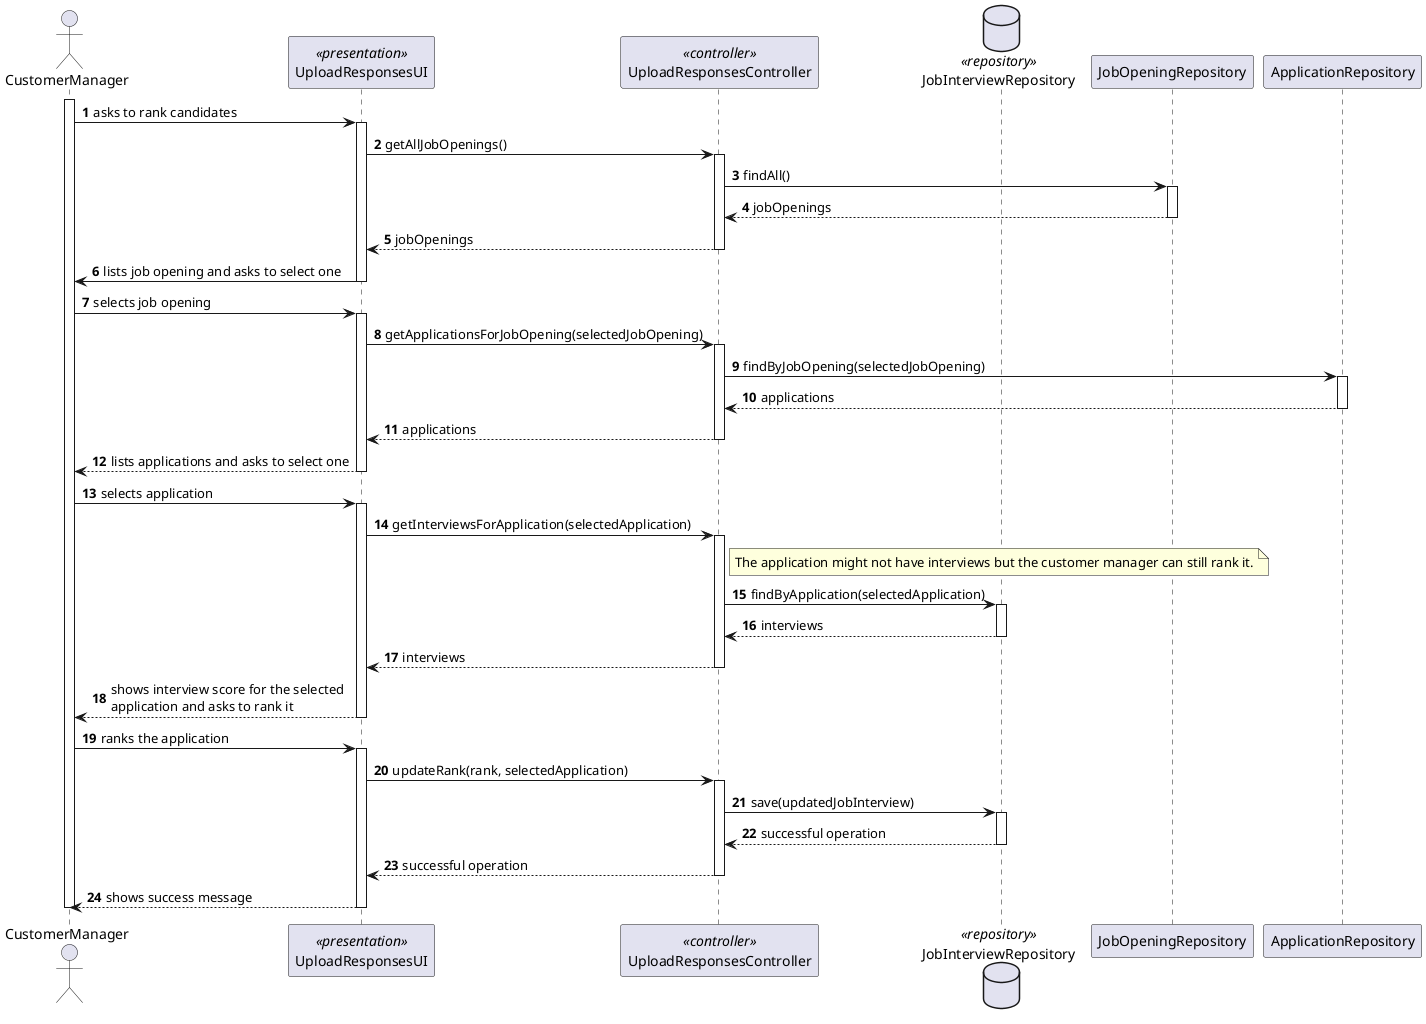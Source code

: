 @startuml
autonumber

actor CustomerManager

participant UploadResponsesUI <<presentation>>
participant UploadResponsesController <<controller>>

database JobInterviewRepository <<repository>>

activate CustomerManager

    CustomerManager -> UploadResponsesUI : asks to rank candidates
    activate UploadResponsesUI

        UploadResponsesUI -> UploadResponsesController : getAllJobOpenings()
        activate UploadResponsesController

            UploadResponsesController -> JobOpeningRepository : findAll()
            activate JobOpeningRepository

                JobOpeningRepository --> UploadResponsesController : jobOpenings
            deactivate JobOpeningRepository

            UploadResponsesController --> UploadResponsesUI : jobOpenings
        deactivate UploadResponsesController

        UploadResponsesUI -> CustomerManager : lists job opening and asks to select one
    deactivate UploadResponsesUI

    CustomerManager -> UploadResponsesUI : selects job opening
    activate UploadResponsesUI

        UploadResponsesUI -> UploadResponsesController : getApplicationsForJobOpening(selectedJobOpening)
        activate UploadResponsesController

            UploadResponsesController -> ApplicationRepository : findByJobOpening(selectedJobOpening)
            activate ApplicationRepository

                ApplicationRepository --> UploadResponsesController : applications
            deactivate ApplicationRepository

            UploadResponsesController --> UploadResponsesUI : applications
        deactivate UploadResponsesController

        UploadResponsesUI --> CustomerManager : lists applications and asks to select one
    deactivate UploadResponsesUI

    CustomerManager -> UploadResponsesUI : selects application
    activate UploadResponsesUI

        UploadResponsesUI -> UploadResponsesController : getInterviewsForApplication(selectedApplication)
        activate UploadResponsesController
            note right of UploadResponsesController
            The application might not have interviews but the customer manager can still rank it.
            end note
            UploadResponsesController -> JobInterviewRepository : findByApplication(selectedApplication)
            activate JobInterviewRepository

                JobInterviewRepository --> UploadResponsesController : interviews
            deactivate JobInterviewRepository

            UploadResponsesController --> UploadResponsesUI : interviews
        deactivate UploadResponsesController

        UploadResponsesUI --> CustomerManager : shows interview score for the selected \napplication and asks to rank it
    deactivate UploadResponsesUI

    CustomerManager -> UploadResponsesUI : ranks the application
    activate UploadResponsesUI

        UploadResponsesUI -> UploadResponsesController : updateRank(rank, selectedApplication)
        activate UploadResponsesController

            UploadResponsesController -> JobInterviewRepository : save(updatedJobInterview)
            activate JobInterviewRepository

                JobInterviewRepository --> UploadResponsesController : successful operation
            deactivate JobInterviewRepository

            UploadResponsesController --> UploadResponsesUI : successful operation
        deactivate UploadResponsesController

        UploadResponsesUI --> CustomerManager : shows success message
    deactivate UploadResponsesUI

deactivate CustomerManager

@enduml